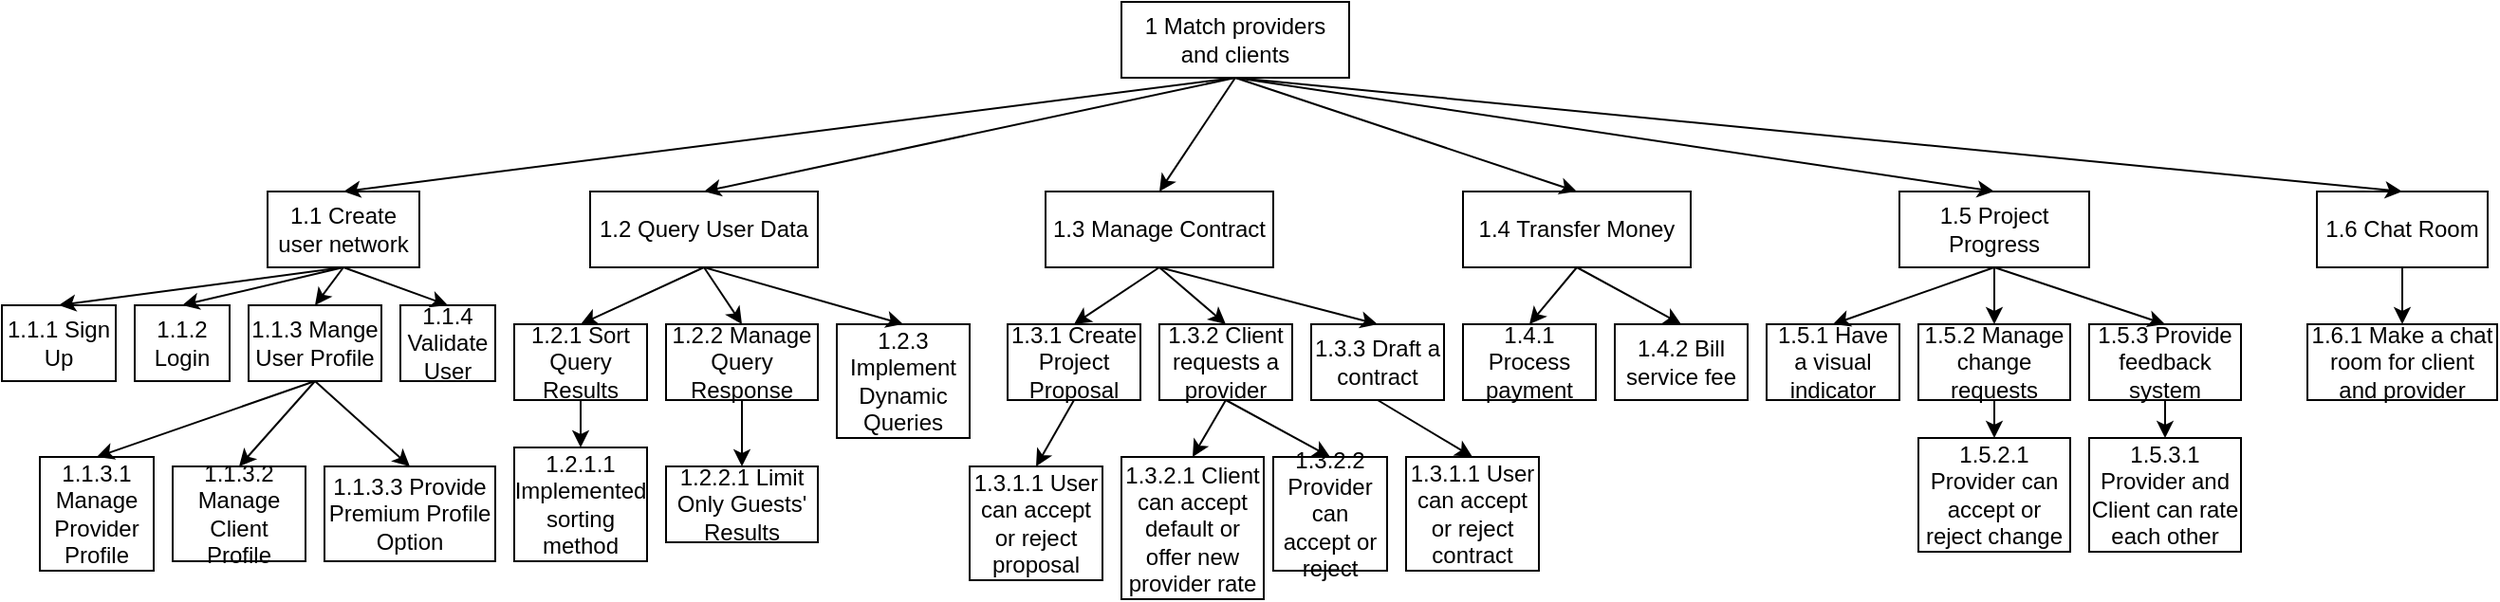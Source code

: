 <mxfile version="20.4.1" type="github">
  <diagram id="3RCn6N35fP39XIZh213B" name="Page-1">
    <mxGraphModel dx="1824" dy="536" grid="1" gridSize="10" guides="1" tooltips="1" connect="1" arrows="1" fold="1" page="1" pageScale="1" pageWidth="850" pageHeight="1100" math="0" shadow="0">
      <root>
        <mxCell id="0" />
        <mxCell id="1" parent="0" />
        <mxCell id="O7x9XWf4z1wM_RoRaR3g-1" value="1 Match providers and clients" style="rounded=0;whiteSpace=wrap;html=1;" parent="1" vertex="1">
          <mxGeometry x="330" y="170" width="120" height="40" as="geometry" />
        </mxCell>
        <mxCell id="O7x9XWf4z1wM_RoRaR3g-2" value="1.1 Create user network" style="rounded=0;whiteSpace=wrap;html=1;" parent="1" vertex="1">
          <mxGeometry x="-120" y="270" width="80" height="40" as="geometry" />
        </mxCell>
        <mxCell id="O7x9XWf4z1wM_RoRaR3g-3" value="1.2 Query User Data" style="rounded=0;whiteSpace=wrap;html=1;" parent="1" vertex="1">
          <mxGeometry x="50" y="270" width="120" height="40" as="geometry" />
        </mxCell>
        <mxCell id="O7x9XWf4z1wM_RoRaR3g-4" value="1.3 Manage Contract" style="rounded=0;whiteSpace=wrap;html=1;" parent="1" vertex="1">
          <mxGeometry x="290" y="270" width="120" height="40" as="geometry" />
        </mxCell>
        <mxCell id="O7x9XWf4z1wM_RoRaR3g-5" value="1.4 Transfer Money" style="rounded=0;whiteSpace=wrap;html=1;" parent="1" vertex="1">
          <mxGeometry x="510" y="270" width="120" height="40" as="geometry" />
        </mxCell>
        <mxCell id="O7x9XWf4z1wM_RoRaR3g-6" value="1.5 Project Progress" style="rounded=0;whiteSpace=wrap;html=1;" parent="1" vertex="1">
          <mxGeometry x="740" y="270" width="100" height="40" as="geometry" />
        </mxCell>
        <mxCell id="O7x9XWf4z1wM_RoRaR3g-8" value="" style="endArrow=classic;html=1;rounded=0;exitX=0.5;exitY=1;exitDx=0;exitDy=0;entryX=0.5;entryY=0;entryDx=0;entryDy=0;" parent="1" source="O7x9XWf4z1wM_RoRaR3g-1" target="O7x9XWf4z1wM_RoRaR3g-2" edge="1">
          <mxGeometry width="50" height="50" relative="1" as="geometry">
            <mxPoint x="360" y="330" as="sourcePoint" />
            <mxPoint x="410" y="280" as="targetPoint" />
          </mxGeometry>
        </mxCell>
        <mxCell id="O7x9XWf4z1wM_RoRaR3g-9" value="" style="endArrow=classic;html=1;rounded=0;entryX=0.5;entryY=0;entryDx=0;entryDy=0;exitX=0.5;exitY=1;exitDx=0;exitDy=0;" parent="1" source="O7x9XWf4z1wM_RoRaR3g-1" target="O7x9XWf4z1wM_RoRaR3g-3" edge="1">
          <mxGeometry width="50" height="50" relative="1" as="geometry">
            <mxPoint x="300" y="200" as="sourcePoint" />
            <mxPoint x="410" y="280" as="targetPoint" />
          </mxGeometry>
        </mxCell>
        <mxCell id="O7x9XWf4z1wM_RoRaR3g-10" value="" style="endArrow=classic;html=1;rounded=0;exitX=0.5;exitY=1;exitDx=0;exitDy=0;entryX=0.5;entryY=0;entryDx=0;entryDy=0;" parent="1" source="O7x9XWf4z1wM_RoRaR3g-1" target="O7x9XWf4z1wM_RoRaR3g-4" edge="1">
          <mxGeometry width="50" height="50" relative="1" as="geometry">
            <mxPoint x="320" y="290" as="sourcePoint" />
            <mxPoint x="370" y="240" as="targetPoint" />
          </mxGeometry>
        </mxCell>
        <mxCell id="O7x9XWf4z1wM_RoRaR3g-11" value="" style="endArrow=classic;html=1;rounded=0;exitX=0.5;exitY=1;exitDx=0;exitDy=0;entryX=0.5;entryY=0;entryDx=0;entryDy=0;" parent="1" source="O7x9XWf4z1wM_RoRaR3g-1" target="O7x9XWf4z1wM_RoRaR3g-5" edge="1">
          <mxGeometry width="50" height="50" relative="1" as="geometry">
            <mxPoint x="320" y="290" as="sourcePoint" />
            <mxPoint x="370" y="240" as="targetPoint" />
          </mxGeometry>
        </mxCell>
        <mxCell id="O7x9XWf4z1wM_RoRaR3g-12" value="" style="endArrow=classic;html=1;rounded=0;exitX=0.5;exitY=1;exitDx=0;exitDy=0;entryX=0.5;entryY=0;entryDx=0;entryDy=0;" parent="1" source="O7x9XWf4z1wM_RoRaR3g-1" target="O7x9XWf4z1wM_RoRaR3g-6" edge="1">
          <mxGeometry width="50" height="50" relative="1" as="geometry">
            <mxPoint x="470" y="300" as="sourcePoint" />
            <mxPoint x="520" y="250" as="targetPoint" />
          </mxGeometry>
        </mxCell>
        <mxCell id="O7x9XWf4z1wM_RoRaR3g-13" value="&lt;div&gt;1.6 Chat Room&lt;/div&gt;" style="rounded=0;whiteSpace=wrap;html=1;" parent="1" vertex="1">
          <mxGeometry x="960" y="270" width="90" height="40" as="geometry" />
        </mxCell>
        <mxCell id="O7x9XWf4z1wM_RoRaR3g-14" value="" style="endArrow=classic;html=1;rounded=0;exitX=0.5;exitY=1;exitDx=0;exitDy=0;entryX=0.5;entryY=0;entryDx=0;entryDy=0;" parent="1" source="O7x9XWf4z1wM_RoRaR3g-1" target="O7x9XWf4z1wM_RoRaR3g-13" edge="1">
          <mxGeometry width="50" height="50" relative="1" as="geometry">
            <mxPoint x="440" y="250" as="sourcePoint" />
            <mxPoint x="490" y="200" as="targetPoint" />
          </mxGeometry>
        </mxCell>
        <mxCell id="O7x9XWf4z1wM_RoRaR3g-15" value="1.1.1 Sign Up" style="rounded=0;whiteSpace=wrap;html=1;" parent="1" vertex="1">
          <mxGeometry x="-260" y="330" width="60" height="40" as="geometry" />
        </mxCell>
        <mxCell id="O7x9XWf4z1wM_RoRaR3g-16" value="1.1.2 Login" style="rounded=0;whiteSpace=wrap;html=1;" parent="1" vertex="1">
          <mxGeometry x="-190" y="330" width="50" height="40" as="geometry" />
        </mxCell>
        <mxCell id="O7x9XWf4z1wM_RoRaR3g-17" value="1.1.3 Mange User Profile" style="rounded=0;whiteSpace=wrap;html=1;" parent="1" vertex="1">
          <mxGeometry x="-130" y="330" width="70" height="40" as="geometry" />
        </mxCell>
        <mxCell id="O7x9XWf4z1wM_RoRaR3g-18" value="1.1.3.1 Manage Provider Profile" style="rounded=0;whiteSpace=wrap;html=1;" parent="1" vertex="1">
          <mxGeometry x="-240" y="410" width="60" height="60" as="geometry" />
        </mxCell>
        <mxCell id="O7x9XWf4z1wM_RoRaR3g-20" value="1.1.3.2 Manage Client Profile" style="rounded=0;whiteSpace=wrap;html=1;" parent="1" vertex="1">
          <mxGeometry x="-170" y="415" width="70" height="50" as="geometry" />
        </mxCell>
        <mxCell id="O7x9XWf4z1wM_RoRaR3g-21" value="1.1.3.3 Provide Premium Profile Option" style="rounded=0;whiteSpace=wrap;html=1;" parent="1" vertex="1">
          <mxGeometry x="-90" y="415" width="90" height="50" as="geometry" />
        </mxCell>
        <mxCell id="O7x9XWf4z1wM_RoRaR3g-23" value="" style="endArrow=classic;html=1;rounded=0;exitX=0.5;exitY=1;exitDx=0;exitDy=0;entryX=0.5;entryY=0;entryDx=0;entryDy=0;" parent="1" source="O7x9XWf4z1wM_RoRaR3g-17" target="O7x9XWf4z1wM_RoRaR3g-18" edge="1">
          <mxGeometry width="50" height="50" relative="1" as="geometry">
            <mxPoint x="180" y="370" as="sourcePoint" />
            <mxPoint x="230" y="320" as="targetPoint" />
          </mxGeometry>
        </mxCell>
        <mxCell id="O7x9XWf4z1wM_RoRaR3g-24" value="" style="endArrow=classic;html=1;rounded=0;exitX=0.5;exitY=1;exitDx=0;exitDy=0;entryX=0.5;entryY=0;entryDx=0;entryDy=0;" parent="1" source="O7x9XWf4z1wM_RoRaR3g-17" target="O7x9XWf4z1wM_RoRaR3g-20" edge="1">
          <mxGeometry width="50" height="50" relative="1" as="geometry">
            <mxPoint x="180" y="370" as="sourcePoint" />
            <mxPoint x="230" y="320" as="targetPoint" />
          </mxGeometry>
        </mxCell>
        <mxCell id="O7x9XWf4z1wM_RoRaR3g-25" value="" style="endArrow=classic;html=1;rounded=0;exitX=0.5;exitY=1;exitDx=0;exitDy=0;entryX=0.5;entryY=0;entryDx=0;entryDy=0;" parent="1" source="O7x9XWf4z1wM_RoRaR3g-17" target="O7x9XWf4z1wM_RoRaR3g-21" edge="1">
          <mxGeometry width="50" height="50" relative="1" as="geometry">
            <mxPoint x="180" y="370" as="sourcePoint" />
            <mxPoint x="230" y="320" as="targetPoint" />
          </mxGeometry>
        </mxCell>
        <mxCell id="O7x9XWf4z1wM_RoRaR3g-26" value="1.2.1 Sort Query Results" style="rounded=0;whiteSpace=wrap;html=1;" parent="1" vertex="1">
          <mxGeometry x="10" y="340" width="70" height="40" as="geometry" />
        </mxCell>
        <mxCell id="O7x9XWf4z1wM_RoRaR3g-27" value="1.2.1.1 Implemented sorting method" style="rounded=0;whiteSpace=wrap;html=1;" parent="1" vertex="1">
          <mxGeometry x="10" y="405" width="70" height="60" as="geometry" />
        </mxCell>
        <mxCell id="O7x9XWf4z1wM_RoRaR3g-28" value="1.2.2 Manage Query Response" style="rounded=0;whiteSpace=wrap;html=1;" parent="1" vertex="1">
          <mxGeometry x="90" y="340" width="80" height="40" as="geometry" />
        </mxCell>
        <mxCell id="O7x9XWf4z1wM_RoRaR3g-31" value="" style="endArrow=classic;html=1;rounded=0;exitX=0.5;exitY=1;exitDx=0;exitDy=0;entryX=0.5;entryY=0;entryDx=0;entryDy=0;" parent="1" source="O7x9XWf4z1wM_RoRaR3g-3" target="O7x9XWf4z1wM_RoRaR3g-26" edge="1">
          <mxGeometry width="50" height="50" relative="1" as="geometry">
            <mxPoint x="220" y="380" as="sourcePoint" />
            <mxPoint x="270" y="330" as="targetPoint" />
          </mxGeometry>
        </mxCell>
        <mxCell id="O7x9XWf4z1wM_RoRaR3g-32" value="" style="endArrow=classic;html=1;rounded=0;exitX=0.5;exitY=1;exitDx=0;exitDy=0;entryX=0.5;entryY=0;entryDx=0;entryDy=0;" parent="1" source="O7x9XWf4z1wM_RoRaR3g-26" target="O7x9XWf4z1wM_RoRaR3g-27" edge="1">
          <mxGeometry width="50" height="50" relative="1" as="geometry">
            <mxPoint x="220" y="380" as="sourcePoint" />
            <mxPoint x="270" y="330" as="targetPoint" />
          </mxGeometry>
        </mxCell>
        <mxCell id="O7x9XWf4z1wM_RoRaR3g-33" value="" style="endArrow=classic;html=1;rounded=0;exitX=0.5;exitY=1;exitDx=0;exitDy=0;entryX=0.5;entryY=0;entryDx=0;entryDy=0;" parent="1" source="O7x9XWf4z1wM_RoRaR3g-3" target="O7x9XWf4z1wM_RoRaR3g-28" edge="1">
          <mxGeometry width="50" height="50" relative="1" as="geometry">
            <mxPoint x="220" y="380" as="sourcePoint" />
            <mxPoint x="270" y="330" as="targetPoint" />
          </mxGeometry>
        </mxCell>
        <mxCell id="O7x9XWf4z1wM_RoRaR3g-34" value="1.2.2.1 Limit Only Guests&#39; Results" style="rounded=0;whiteSpace=wrap;html=1;" parent="1" vertex="1">
          <mxGeometry x="90" y="415" width="80" height="40" as="geometry" />
        </mxCell>
        <mxCell id="O7x9XWf4z1wM_RoRaR3g-36" value="" style="endArrow=classic;html=1;rounded=0;exitX=0.5;exitY=1;exitDx=0;exitDy=0;entryX=0.5;entryY=0;entryDx=0;entryDy=0;" parent="1" source="O7x9XWf4z1wM_RoRaR3g-28" target="O7x9XWf4z1wM_RoRaR3g-34" edge="1">
          <mxGeometry width="50" height="50" relative="1" as="geometry">
            <mxPoint x="240" y="380" as="sourcePoint" />
            <mxPoint x="290" y="330" as="targetPoint" />
          </mxGeometry>
        </mxCell>
        <mxCell id="O7x9XWf4z1wM_RoRaR3g-37" value="1.2.3 Implement Dynamic Queries" style="rounded=0;whiteSpace=wrap;html=1;" parent="1" vertex="1">
          <mxGeometry x="180" y="340" width="70" height="60" as="geometry" />
        </mxCell>
        <mxCell id="O7x9XWf4z1wM_RoRaR3g-38" value="" style="endArrow=classic;html=1;rounded=0;exitX=0.5;exitY=1;exitDx=0;exitDy=0;entryX=0.5;entryY=0;entryDx=0;entryDy=0;" parent="1" source="O7x9XWf4z1wM_RoRaR3g-3" target="O7x9XWf4z1wM_RoRaR3g-37" edge="1">
          <mxGeometry width="50" height="50" relative="1" as="geometry">
            <mxPoint x="290" y="380" as="sourcePoint" />
            <mxPoint x="340" y="330" as="targetPoint" />
          </mxGeometry>
        </mxCell>
        <mxCell id="O7x9XWf4z1wM_RoRaR3g-39" value="" style="endArrow=classic;html=1;rounded=0;exitX=0.5;exitY=1;exitDx=0;exitDy=0;entryX=0.5;entryY=0;entryDx=0;entryDy=0;" parent="1" source="O7x9XWf4z1wM_RoRaR3g-2" target="O7x9XWf4z1wM_RoRaR3g-15" edge="1">
          <mxGeometry width="50" height="50" relative="1" as="geometry">
            <mxPoint x="90" y="370" as="sourcePoint" />
            <mxPoint x="140" y="320" as="targetPoint" />
          </mxGeometry>
        </mxCell>
        <mxCell id="O7x9XWf4z1wM_RoRaR3g-40" value="" style="endArrow=classic;html=1;rounded=0;exitX=0.5;exitY=1;exitDx=0;exitDy=0;entryX=0.5;entryY=0;entryDx=0;entryDy=0;" parent="1" source="O7x9XWf4z1wM_RoRaR3g-2" target="O7x9XWf4z1wM_RoRaR3g-16" edge="1">
          <mxGeometry width="50" height="50" relative="1" as="geometry">
            <mxPoint x="90" y="370" as="sourcePoint" />
            <mxPoint x="140" y="320" as="targetPoint" />
          </mxGeometry>
        </mxCell>
        <mxCell id="O7x9XWf4z1wM_RoRaR3g-41" value="" style="endArrow=classic;html=1;rounded=0;exitX=0.5;exitY=1;exitDx=0;exitDy=0;entryX=0.5;entryY=0;entryDx=0;entryDy=0;" parent="1" source="O7x9XWf4z1wM_RoRaR3g-2" target="O7x9XWf4z1wM_RoRaR3g-17" edge="1">
          <mxGeometry width="50" height="50" relative="1" as="geometry">
            <mxPoint x="90" y="370" as="sourcePoint" />
            <mxPoint x="140" y="320" as="targetPoint" />
          </mxGeometry>
        </mxCell>
        <mxCell id="O7x9XWf4z1wM_RoRaR3g-42" value="1.3.1 Create Project Proposal" style="rounded=0;whiteSpace=wrap;html=1;" parent="1" vertex="1">
          <mxGeometry x="270" y="340" width="70" height="40" as="geometry" />
        </mxCell>
        <mxCell id="O7x9XWf4z1wM_RoRaR3g-43" value="1.3.1.1 User can accept or reject proposal" style="rounded=0;whiteSpace=wrap;html=1;" parent="1" vertex="1">
          <mxGeometry x="250" y="415" width="70" height="60" as="geometry" />
        </mxCell>
        <mxCell id="O7x9XWf4z1wM_RoRaR3g-44" value="" style="endArrow=classic;html=1;rounded=0;exitX=0.5;exitY=1;exitDx=0;exitDy=0;entryX=0.5;entryY=0;entryDx=0;entryDy=0;" parent="1" source="O7x9XWf4z1wM_RoRaR3g-4" target="O7x9XWf4z1wM_RoRaR3g-42" edge="1">
          <mxGeometry width="50" height="50" relative="1" as="geometry">
            <mxPoint x="350" y="370" as="sourcePoint" />
            <mxPoint x="400" y="320" as="targetPoint" />
          </mxGeometry>
        </mxCell>
        <mxCell id="O7x9XWf4z1wM_RoRaR3g-45" value="" style="endArrow=classic;html=1;rounded=0;exitX=0.5;exitY=1;exitDx=0;exitDy=0;entryX=0.5;entryY=0;entryDx=0;entryDy=0;" parent="1" source="O7x9XWf4z1wM_RoRaR3g-42" target="O7x9XWf4z1wM_RoRaR3g-43" edge="1">
          <mxGeometry width="50" height="50" relative="1" as="geometry">
            <mxPoint x="350" y="370" as="sourcePoint" />
            <mxPoint x="400" y="320" as="targetPoint" />
          </mxGeometry>
        </mxCell>
        <mxCell id="O7x9XWf4z1wM_RoRaR3g-46" value="1.3.2 Client requests a provider" style="rounded=0;whiteSpace=wrap;html=1;" parent="1" vertex="1">
          <mxGeometry x="350" y="340" width="70" height="40" as="geometry" />
        </mxCell>
        <mxCell id="O7x9XWf4z1wM_RoRaR3g-47" value="" style="endArrow=classic;html=1;rounded=0;exitX=0.5;exitY=1;exitDx=0;exitDy=0;entryX=0.5;entryY=0;entryDx=0;entryDy=0;" parent="1" source="O7x9XWf4z1wM_RoRaR3g-4" target="O7x9XWf4z1wM_RoRaR3g-46" edge="1">
          <mxGeometry width="50" height="50" relative="1" as="geometry">
            <mxPoint x="340" y="320" as="sourcePoint" />
            <mxPoint x="315" y="350" as="targetPoint" />
          </mxGeometry>
        </mxCell>
        <mxCell id="O7x9XWf4z1wM_RoRaR3g-48" value="1.3.2.1 Client can accept default or offer new provider rate" style="rounded=0;whiteSpace=wrap;html=1;" parent="1" vertex="1">
          <mxGeometry x="330" y="410" width="75" height="75" as="geometry" />
        </mxCell>
        <mxCell id="O7x9XWf4z1wM_RoRaR3g-49" value="" style="endArrow=classic;html=1;rounded=0;exitX=0.5;exitY=1;exitDx=0;exitDy=0;entryX=0.5;entryY=0;entryDx=0;entryDy=0;" parent="1" source="O7x9XWf4z1wM_RoRaR3g-46" target="O7x9XWf4z1wM_RoRaR3g-48" edge="1">
          <mxGeometry width="50" height="50" relative="1" as="geometry">
            <mxPoint x="340" y="320" as="sourcePoint" />
            <mxPoint x="395" y="350" as="targetPoint" />
          </mxGeometry>
        </mxCell>
        <mxCell id="O7x9XWf4z1wM_RoRaR3g-50" value="1.3.2.2 Provider can accept or reject" style="rounded=0;whiteSpace=wrap;html=1;" parent="1" vertex="1">
          <mxGeometry x="410" y="410" width="60" height="60" as="geometry" />
        </mxCell>
        <mxCell id="O7x9XWf4z1wM_RoRaR3g-51" value="" style="endArrow=classic;html=1;rounded=0;exitX=0.5;exitY=1;exitDx=0;exitDy=0;entryX=0.5;entryY=0;entryDx=0;entryDy=0;" parent="1" source="O7x9XWf4z1wM_RoRaR3g-46" target="O7x9XWf4z1wM_RoRaR3g-50" edge="1">
          <mxGeometry width="50" height="50" relative="1" as="geometry">
            <mxPoint x="350" y="370" as="sourcePoint" />
            <mxPoint x="400" y="320" as="targetPoint" />
          </mxGeometry>
        </mxCell>
        <mxCell id="O7x9XWf4z1wM_RoRaR3g-52" value="1.3.3 Draft a contract" style="rounded=0;whiteSpace=wrap;html=1;" parent="1" vertex="1">
          <mxGeometry x="430" y="340" width="70" height="40" as="geometry" />
        </mxCell>
        <mxCell id="O7x9XWf4z1wM_RoRaR3g-54" value="1.3.1.1 User can accept or reject contract" style="rounded=0;whiteSpace=wrap;html=1;" parent="1" vertex="1">
          <mxGeometry x="480" y="410" width="70" height="60" as="geometry" />
        </mxCell>
        <mxCell id="O7x9XWf4z1wM_RoRaR3g-55" value="" style="endArrow=classic;html=1;rounded=0;exitX=0.5;exitY=1;exitDx=0;exitDy=0;entryX=0.5;entryY=0;entryDx=0;entryDy=0;" parent="1" source="O7x9XWf4z1wM_RoRaR3g-52" target="O7x9XWf4z1wM_RoRaR3g-54" edge="1">
          <mxGeometry width="50" height="50" relative="1" as="geometry">
            <mxPoint x="315" y="390.0" as="sourcePoint" />
            <mxPoint x="295" y="425.0" as="targetPoint" />
          </mxGeometry>
        </mxCell>
        <mxCell id="O7x9XWf4z1wM_RoRaR3g-56" value="" style="endArrow=classic;html=1;rounded=0;exitX=0.5;exitY=1;exitDx=0;exitDy=0;entryX=0.5;entryY=0;entryDx=0;entryDy=0;" parent="1" source="O7x9XWf4z1wM_RoRaR3g-4" target="O7x9XWf4z1wM_RoRaR3g-52" edge="1">
          <mxGeometry width="50" height="50" relative="1" as="geometry">
            <mxPoint x="325" y="400.0" as="sourcePoint" />
            <mxPoint x="305" y="435.0" as="targetPoint" />
          </mxGeometry>
        </mxCell>
        <mxCell id="O7x9XWf4z1wM_RoRaR3g-57" value="1.4.1 Process payment" style="rounded=0;whiteSpace=wrap;html=1;" parent="1" vertex="1">
          <mxGeometry x="510" y="340" width="70" height="40" as="geometry" />
        </mxCell>
        <mxCell id="O7x9XWf4z1wM_RoRaR3g-58" value="1.4.2 Bill service fee" style="rounded=0;whiteSpace=wrap;html=1;" parent="1" vertex="1">
          <mxGeometry x="590" y="340" width="70" height="40" as="geometry" />
        </mxCell>
        <mxCell id="O7x9XWf4z1wM_RoRaR3g-60" value="" style="endArrow=classic;html=1;rounded=0;exitX=0.5;exitY=1;exitDx=0;exitDy=0;entryX=0.5;entryY=0;entryDx=0;entryDy=0;" parent="1" source="O7x9XWf4z1wM_RoRaR3g-5" target="O7x9XWf4z1wM_RoRaR3g-57" edge="1">
          <mxGeometry width="50" height="50" relative="1" as="geometry">
            <mxPoint x="600" y="330" as="sourcePoint" />
            <mxPoint x="650" y="280" as="targetPoint" />
          </mxGeometry>
        </mxCell>
        <mxCell id="O7x9XWf4z1wM_RoRaR3g-61" value="" style="endArrow=classic;html=1;rounded=0;exitX=0.5;exitY=1;exitDx=0;exitDy=0;entryX=0.5;entryY=0;entryDx=0;entryDy=0;" parent="1" source="O7x9XWf4z1wM_RoRaR3g-5" target="O7x9XWf4z1wM_RoRaR3g-58" edge="1">
          <mxGeometry width="50" height="50" relative="1" as="geometry">
            <mxPoint x="580" y="320" as="sourcePoint" />
            <mxPoint x="555" y="350" as="targetPoint" />
          </mxGeometry>
        </mxCell>
        <mxCell id="O7x9XWf4z1wM_RoRaR3g-62" value="1.5.1 Have a visual indicator" style="rounded=0;whiteSpace=wrap;html=1;" parent="1" vertex="1">
          <mxGeometry x="670" y="340" width="70" height="40" as="geometry" />
        </mxCell>
        <mxCell id="O7x9XWf4z1wM_RoRaR3g-63" value="1.5.2 Manage change requests" style="rounded=0;whiteSpace=wrap;html=1;" parent="1" vertex="1">
          <mxGeometry x="750" y="340" width="80" height="40" as="geometry" />
        </mxCell>
        <mxCell id="O7x9XWf4z1wM_RoRaR3g-64" value="1.5.3 Provide feedback system" style="rounded=0;whiteSpace=wrap;html=1;" parent="1" vertex="1">
          <mxGeometry x="840" y="340" width="80" height="40" as="geometry" />
        </mxCell>
        <mxCell id="O7x9XWf4z1wM_RoRaR3g-65" value="1.6.1 Make a chat room for client and provider" style="rounded=0;whiteSpace=wrap;html=1;" parent="1" vertex="1">
          <mxGeometry x="955" y="340" width="100" height="40" as="geometry" />
        </mxCell>
        <mxCell id="O7x9XWf4z1wM_RoRaR3g-66" value="1.5.2.1 Provider can accept or reject change" style="rounded=0;whiteSpace=wrap;html=1;" parent="1" vertex="1">
          <mxGeometry x="750" y="400" width="80" height="60" as="geometry" />
        </mxCell>
        <mxCell id="O7x9XWf4z1wM_RoRaR3g-67" value="1.5.3.1 Provider and Client can rate each other" style="rounded=0;whiteSpace=wrap;html=1;" parent="1" vertex="1">
          <mxGeometry x="840" y="400" width="80" height="60" as="geometry" />
        </mxCell>
        <mxCell id="O7x9XWf4z1wM_RoRaR3g-69" value="" style="endArrow=classic;html=1;rounded=0;exitX=0.5;exitY=1;exitDx=0;exitDy=0;entryX=0.5;entryY=0;entryDx=0;entryDy=0;" parent="1" source="O7x9XWf4z1wM_RoRaR3g-6" target="O7x9XWf4z1wM_RoRaR3g-62" edge="1">
          <mxGeometry width="50" height="50" relative="1" as="geometry">
            <mxPoint x="640" y="330" as="sourcePoint" />
            <mxPoint x="690" y="280" as="targetPoint" />
          </mxGeometry>
        </mxCell>
        <mxCell id="O7x9XWf4z1wM_RoRaR3g-70" value="" style="endArrow=classic;html=1;rounded=0;exitX=0.5;exitY=1;exitDx=0;exitDy=0;entryX=0.5;entryY=0;entryDx=0;entryDy=0;" parent="1" source="O7x9XWf4z1wM_RoRaR3g-6" target="O7x9XWf4z1wM_RoRaR3g-63" edge="1">
          <mxGeometry width="50" height="50" relative="1" as="geometry">
            <mxPoint x="640" y="330" as="sourcePoint" />
            <mxPoint x="690" y="280" as="targetPoint" />
          </mxGeometry>
        </mxCell>
        <mxCell id="O7x9XWf4z1wM_RoRaR3g-71" value="" style="endArrow=classic;html=1;rounded=0;exitX=0.5;exitY=1;exitDx=0;exitDy=0;entryX=0.5;entryY=0;entryDx=0;entryDy=0;" parent="1" source="O7x9XWf4z1wM_RoRaR3g-6" target="O7x9XWf4z1wM_RoRaR3g-64" edge="1">
          <mxGeometry width="50" height="50" relative="1" as="geometry">
            <mxPoint x="640" y="330" as="sourcePoint" />
            <mxPoint x="690" y="280" as="targetPoint" />
          </mxGeometry>
        </mxCell>
        <mxCell id="O7x9XWf4z1wM_RoRaR3g-72" value="" style="endArrow=classic;html=1;rounded=0;exitX=0.5;exitY=1;exitDx=0;exitDy=0;entryX=0.5;entryY=0;entryDx=0;entryDy=0;" parent="1" source="O7x9XWf4z1wM_RoRaR3g-63" target="O7x9XWf4z1wM_RoRaR3g-66" edge="1">
          <mxGeometry width="50" height="50" relative="1" as="geometry">
            <mxPoint x="640" y="330" as="sourcePoint" />
            <mxPoint x="690" y="280" as="targetPoint" />
          </mxGeometry>
        </mxCell>
        <mxCell id="O7x9XWf4z1wM_RoRaR3g-73" value="" style="endArrow=classic;html=1;rounded=0;exitX=0.5;exitY=1;exitDx=0;exitDy=0;entryX=0.5;entryY=0;entryDx=0;entryDy=0;" parent="1" source="O7x9XWf4z1wM_RoRaR3g-64" target="O7x9XWf4z1wM_RoRaR3g-67" edge="1">
          <mxGeometry width="50" height="50" relative="1" as="geometry">
            <mxPoint x="640" y="330" as="sourcePoint" />
            <mxPoint x="690" y="280" as="targetPoint" />
          </mxGeometry>
        </mxCell>
        <mxCell id="O7x9XWf4z1wM_RoRaR3g-74" value="" style="endArrow=classic;html=1;rounded=0;exitX=0.5;exitY=1;exitDx=0;exitDy=0;entryX=0.5;entryY=0;entryDx=0;entryDy=0;" parent="1" source="O7x9XWf4z1wM_RoRaR3g-13" target="O7x9XWf4z1wM_RoRaR3g-65" edge="1">
          <mxGeometry width="50" height="50" relative="1" as="geometry">
            <mxPoint x="640" y="330" as="sourcePoint" />
            <mxPoint x="690" y="280" as="targetPoint" />
          </mxGeometry>
        </mxCell>
        <mxCell id="wMXl9cHmHwt6OEToU1eQ-2" value="1.1.4 Validate User" style="rounded=0;whiteSpace=wrap;html=1;" vertex="1" parent="1">
          <mxGeometry x="-50" y="330" width="50" height="40" as="geometry" />
        </mxCell>
        <mxCell id="wMXl9cHmHwt6OEToU1eQ-3" value="" style="endArrow=classic;html=1;rounded=0;exitX=0.5;exitY=1;exitDx=0;exitDy=0;entryX=0.5;entryY=0;entryDx=0;entryDy=0;" edge="1" parent="1" source="O7x9XWf4z1wM_RoRaR3g-2" target="wMXl9cHmHwt6OEToU1eQ-2">
          <mxGeometry width="50" height="50" relative="1" as="geometry">
            <mxPoint x="-85" y="380" as="sourcePoint" />
            <mxPoint x="-35" y="425" as="targetPoint" />
          </mxGeometry>
        </mxCell>
      </root>
    </mxGraphModel>
  </diagram>
</mxfile>
